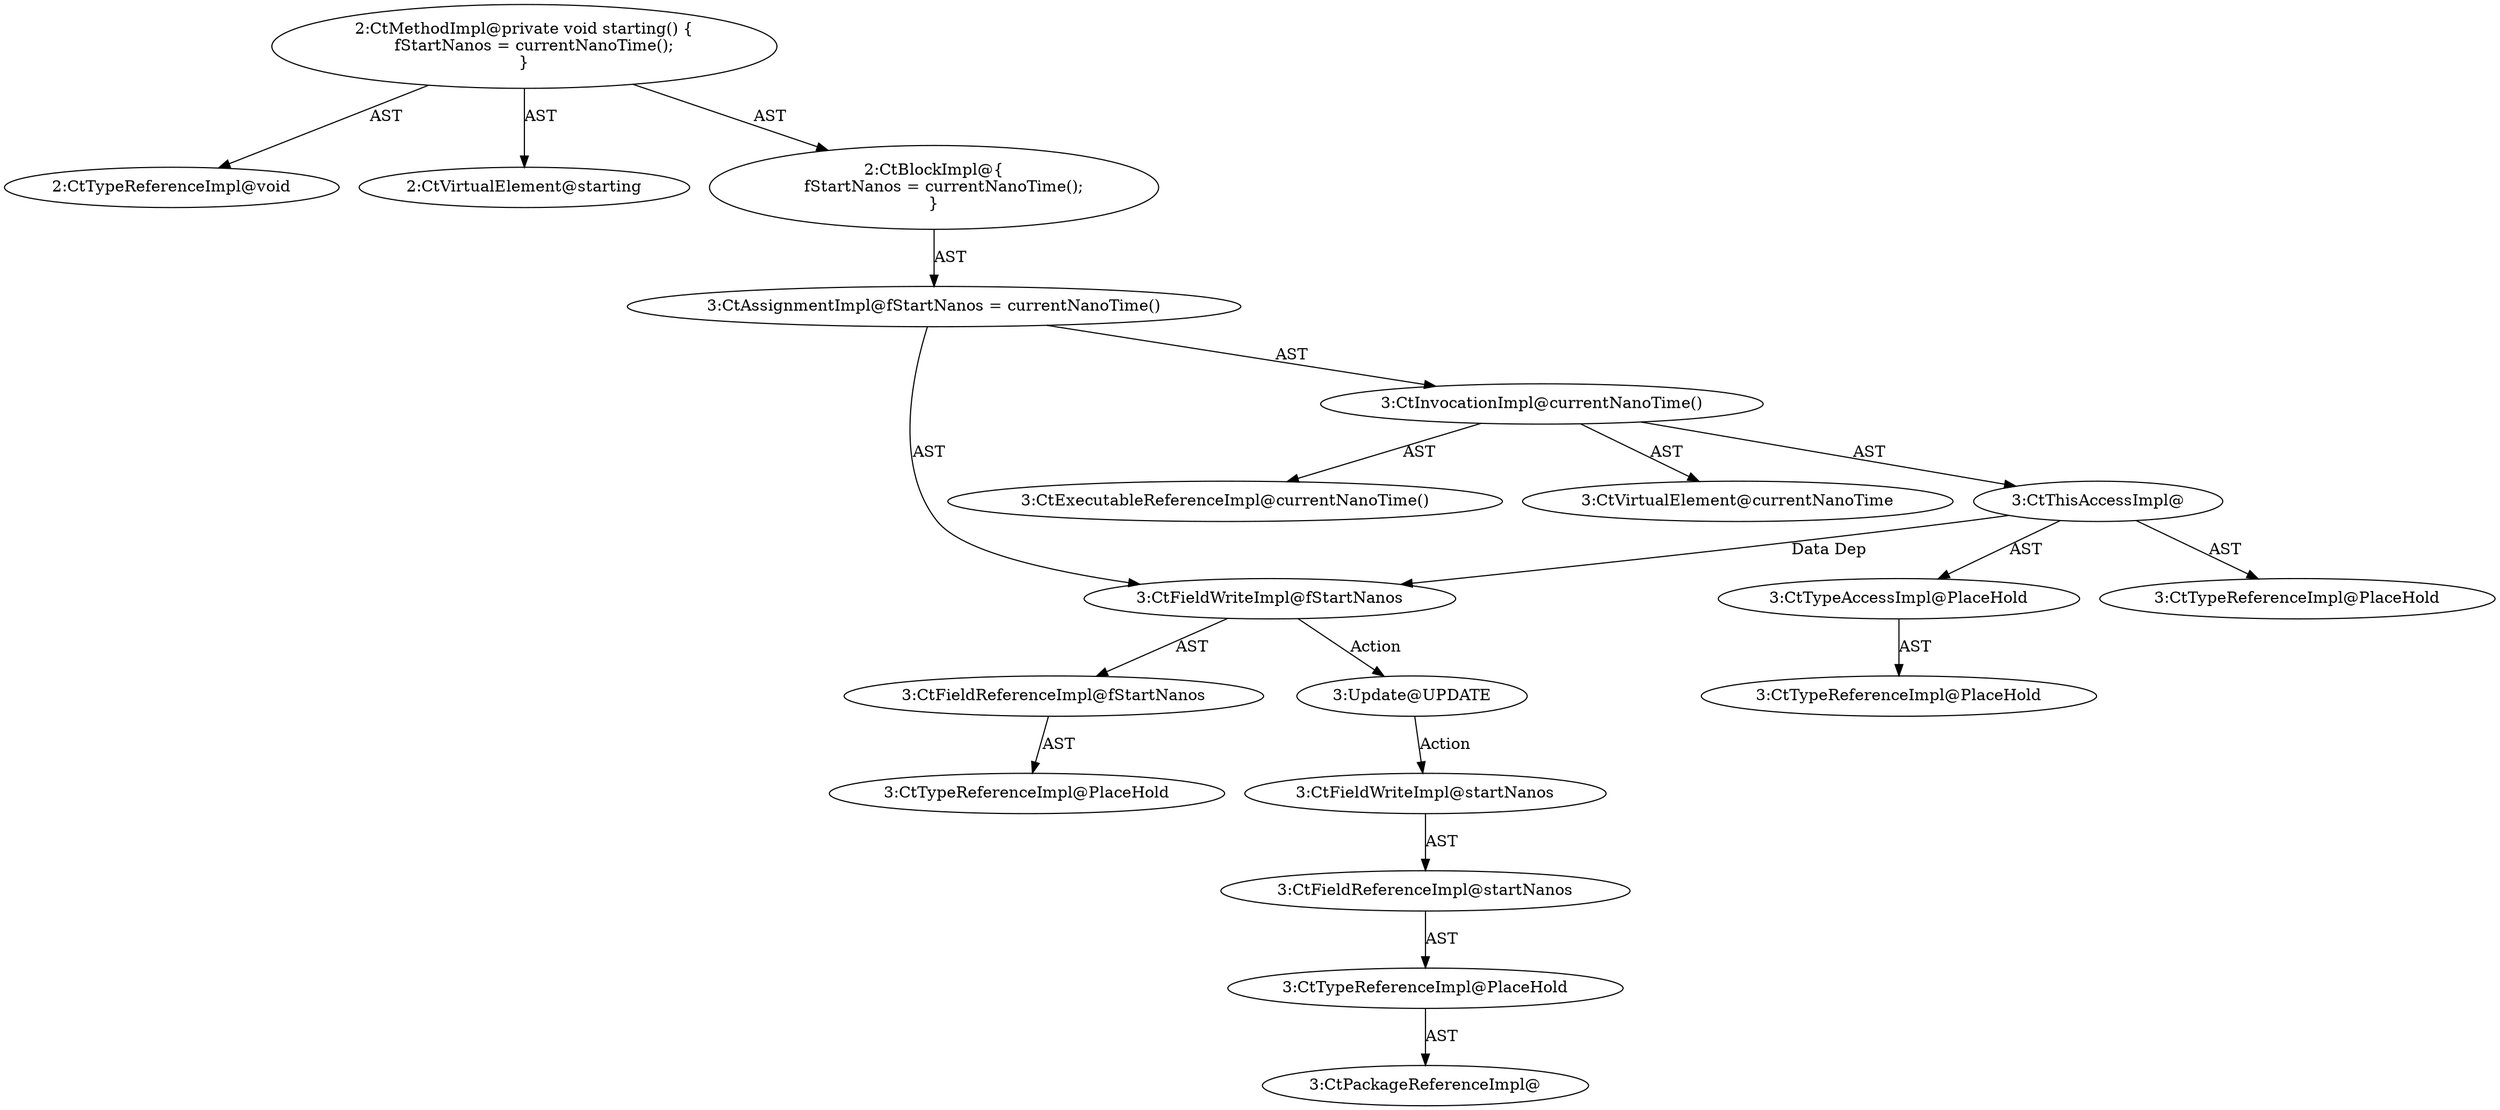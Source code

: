 digraph "starting#?" {
0 [label="2:CtTypeReferenceImpl@void" shape=ellipse]
1 [label="2:CtVirtualElement@starting" shape=ellipse]
2 [label="3:CtFieldReferenceImpl@fStartNanos" shape=ellipse]
3 [label="3:CtTypeReferenceImpl@PlaceHold" shape=ellipse]
4 [label="3:CtFieldWriteImpl@fStartNanos" shape=ellipse]
5 [label="3:CtExecutableReferenceImpl@currentNanoTime()" shape=ellipse]
6 [label="3:CtVirtualElement@currentNanoTime" shape=ellipse]
7 [label="3:CtTypeAccessImpl@PlaceHold" shape=ellipse]
8 [label="3:CtTypeReferenceImpl@PlaceHold" shape=ellipse]
9 [label="3:CtThisAccessImpl@" shape=ellipse]
10 [label="3:CtTypeReferenceImpl@PlaceHold" shape=ellipse]
11 [label="3:CtInvocationImpl@currentNanoTime()" shape=ellipse]
12 [label="3:CtAssignmentImpl@fStartNanos = currentNanoTime()" shape=ellipse]
13 [label="2:CtBlockImpl@\{
    fStartNanos = currentNanoTime();
\}" shape=ellipse]
14 [label="2:CtMethodImpl@private void starting() \{
    fStartNanos = currentNanoTime();
\}" shape=ellipse]
15 [label="3:Update@UPDATE" shape=ellipse]
16 [label="3:CtPackageReferenceImpl@" shape=ellipse]
17 [label="3:CtTypeReferenceImpl@PlaceHold" shape=ellipse]
18 [label="3:CtFieldReferenceImpl@startNanos" shape=ellipse]
19 [label="3:CtFieldWriteImpl@startNanos" shape=ellipse]
2 -> 3 [label="AST"];
4 -> 2 [label="AST"];
4 -> 15 [label="Action"];
7 -> 8 [label="AST"];
9 -> 10 [label="AST"];
9 -> 7 [label="AST"];
9 -> 4 [label="Data Dep"];
11 -> 6 [label="AST"];
11 -> 9 [label="AST"];
11 -> 5 [label="AST"];
12 -> 4 [label="AST"];
12 -> 11 [label="AST"];
13 -> 12 [label="AST"];
14 -> 1 [label="AST"];
14 -> 0 [label="AST"];
14 -> 13 [label="AST"];
15 -> 19 [label="Action"];
17 -> 16 [label="AST"];
18 -> 17 [label="AST"];
19 -> 18 [label="AST"];
}